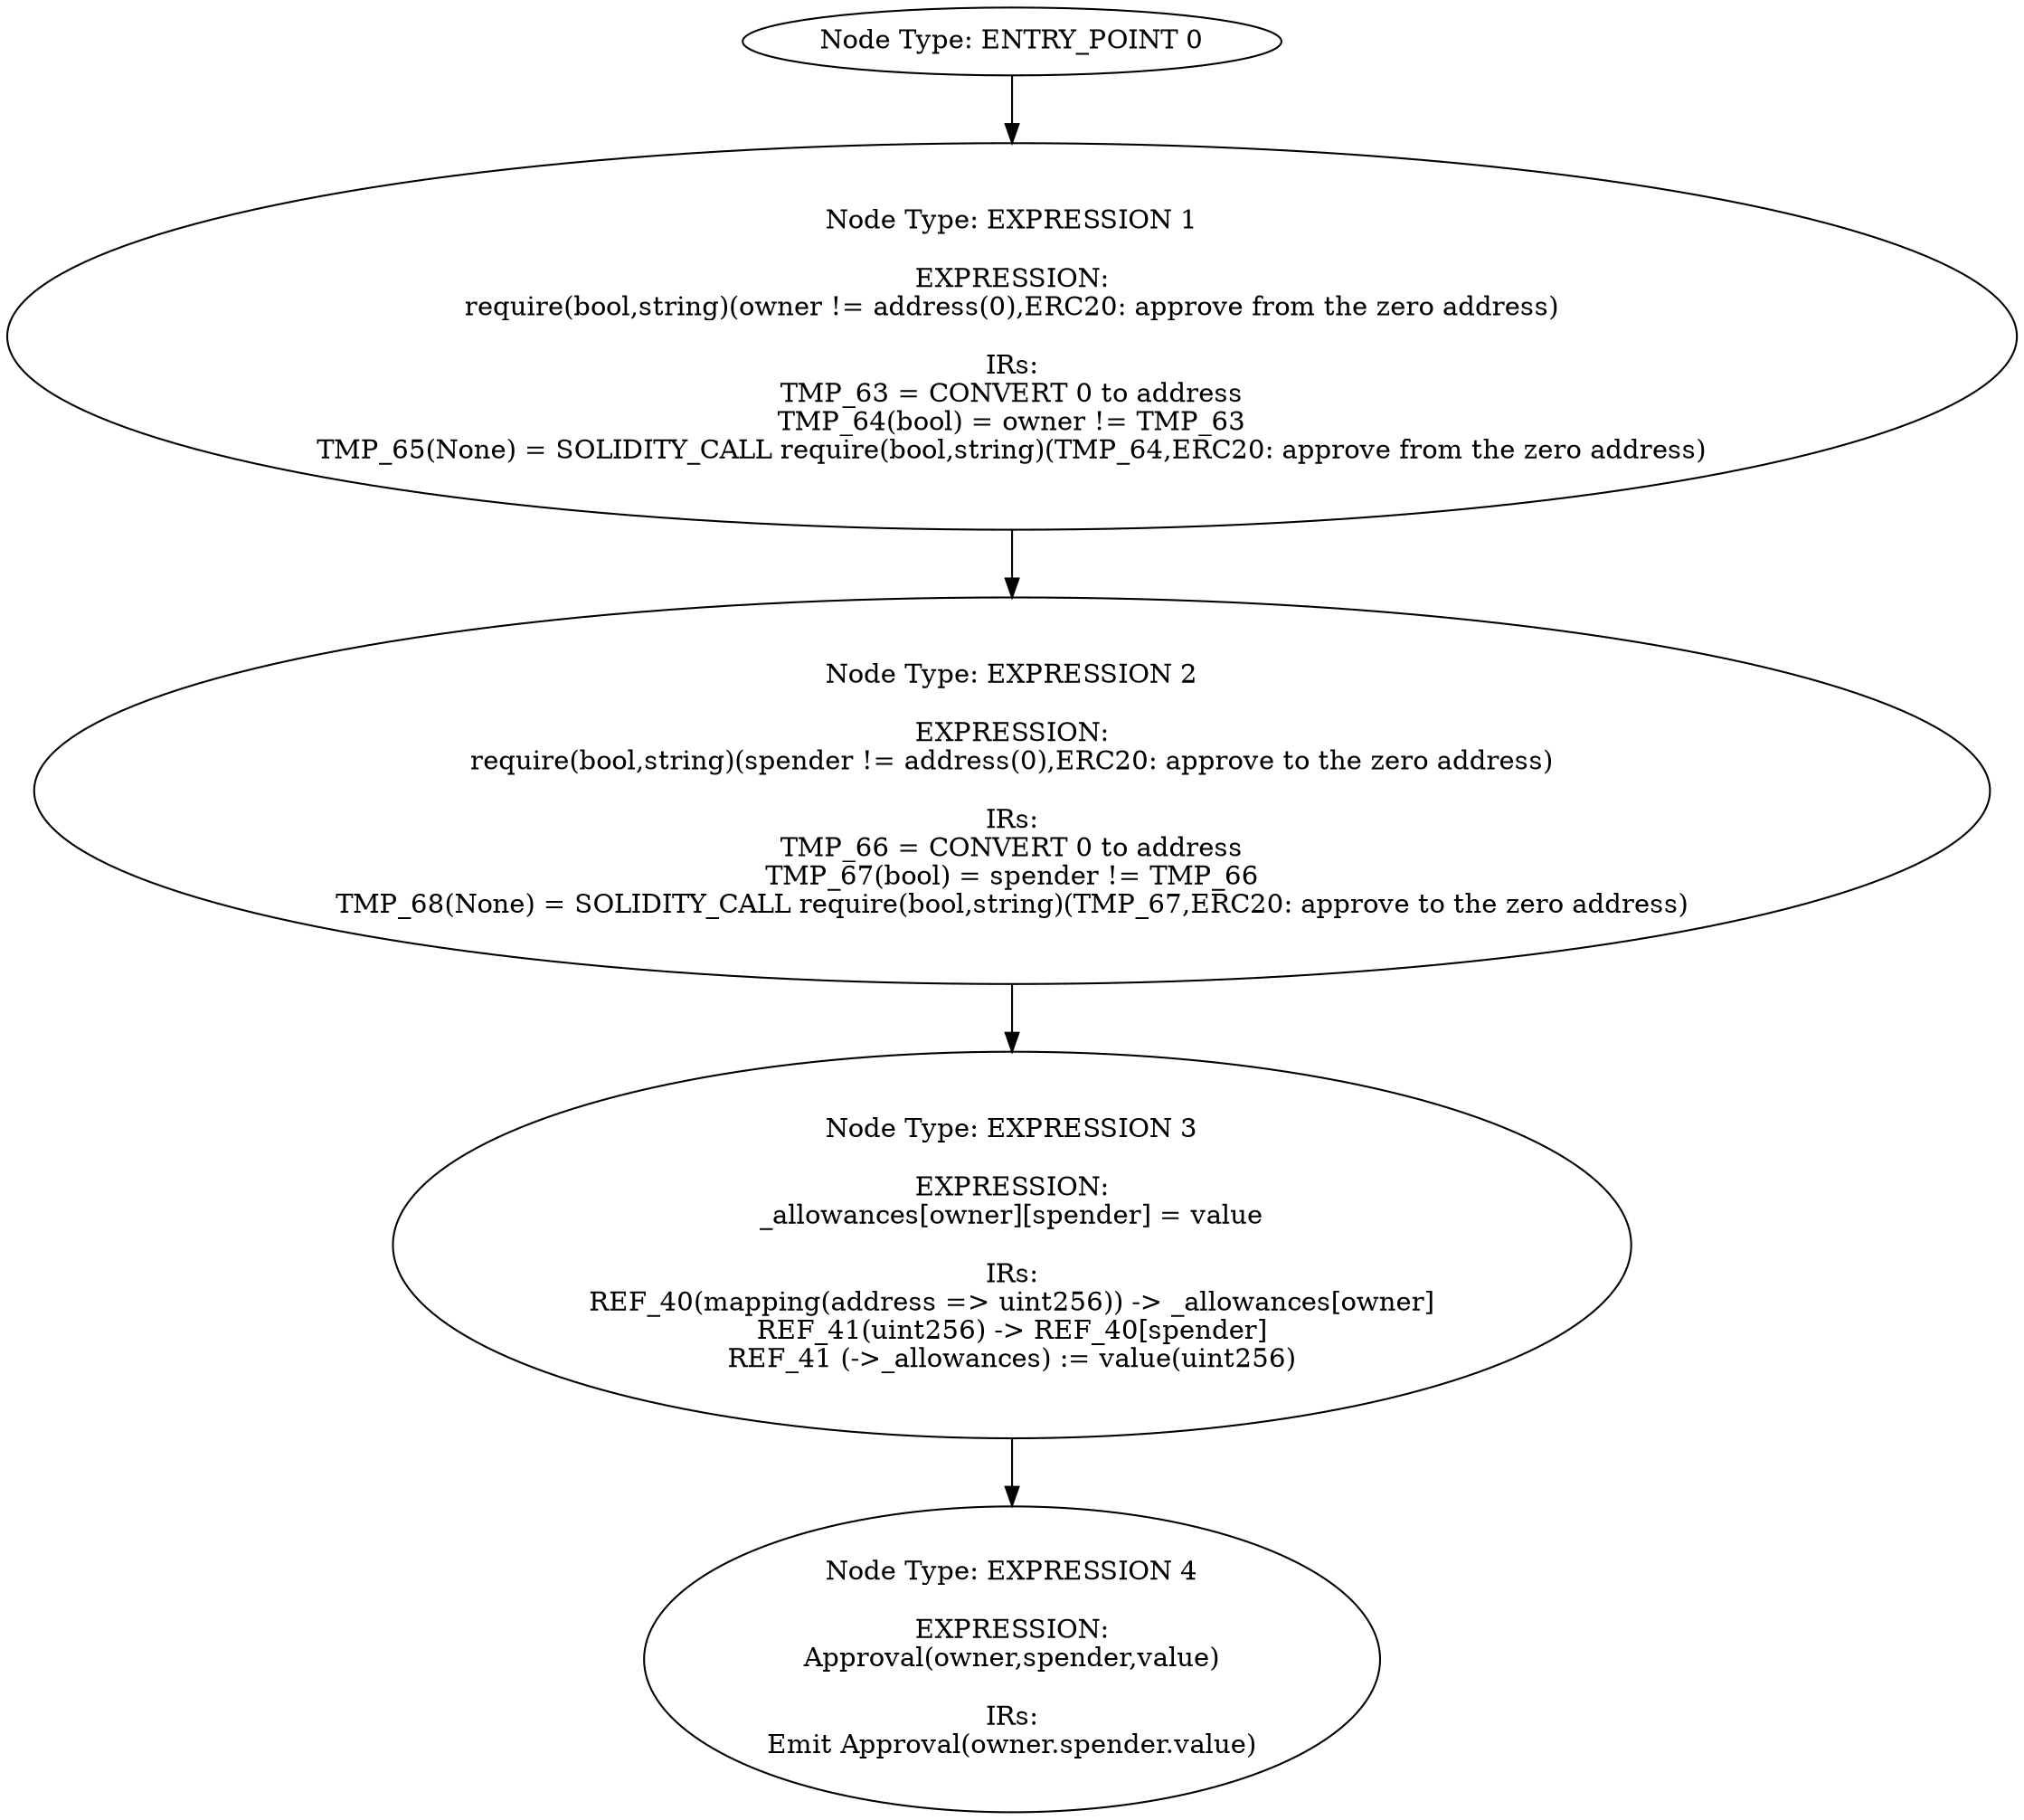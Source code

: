 digraph{
0[label="Node Type: ENTRY_POINT 0
"];
0->1;
1[label="Node Type: EXPRESSION 1

EXPRESSION:
require(bool,string)(owner != address(0),ERC20: approve from the zero address)

IRs:
TMP_63 = CONVERT 0 to address
TMP_64(bool) = owner != TMP_63
TMP_65(None) = SOLIDITY_CALL require(bool,string)(TMP_64,ERC20: approve from the zero address)"];
1->2;
2[label="Node Type: EXPRESSION 2

EXPRESSION:
require(bool,string)(spender != address(0),ERC20: approve to the zero address)

IRs:
TMP_66 = CONVERT 0 to address
TMP_67(bool) = spender != TMP_66
TMP_68(None) = SOLIDITY_CALL require(bool,string)(TMP_67,ERC20: approve to the zero address)"];
2->3;
3[label="Node Type: EXPRESSION 3

EXPRESSION:
_allowances[owner][spender] = value

IRs:
REF_40(mapping(address => uint256)) -> _allowances[owner]
REF_41(uint256) -> REF_40[spender]
REF_41 (->_allowances) := value(uint256)"];
3->4;
4[label="Node Type: EXPRESSION 4

EXPRESSION:
Approval(owner,spender,value)

IRs:
Emit Approval(owner.spender.value)"];
}
